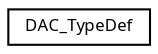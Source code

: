 digraph "Graphical Class Hierarchy"
{
  edge [fontname="Sans",fontsize="8",labelfontname="Sans",labelfontsize="8"];
  node [fontname="Sans",fontsize="8",shape=record];
  rankdir="LR";
  Node1 [label="DAC_TypeDef",height=0.2,width=0.4,color="black", fillcolor="white", style="filled",URL="$struct_d_a_c___type_def.html",tooltip="Digital to Analog Converter. "];
}
